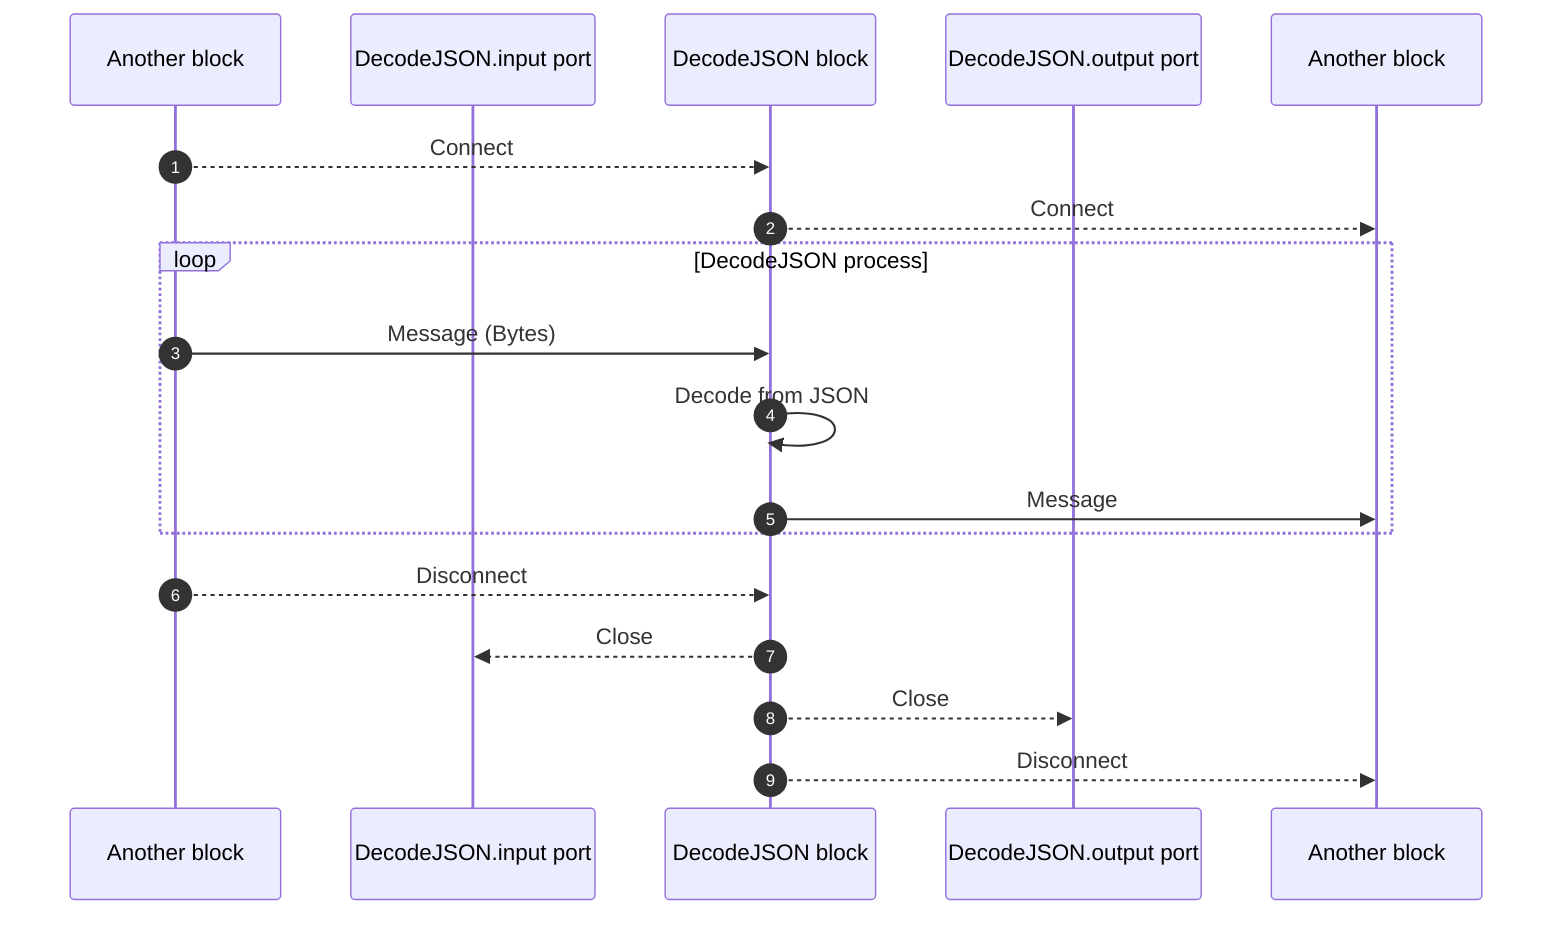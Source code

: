 sequenceDiagram
    autonumber
    participant BlockA as Another block
    participant DecodeJSON.input as DecodeJSON.input port
    participant DecodeJSON as DecodeJSON block
    participant DecodeJSON.output as DecodeJSON.output port
    participant BlockB as Another block

    BlockA-->>DecodeJSON: Connect
    DecodeJSON-->>BlockB: Connect

    loop DecodeJSON process
        BlockA->>DecodeJSON: Message (Bytes)
        DecodeJSON->>DecodeJSON: Decode from JSON
        DecodeJSON->>BlockB: Message
    end

    BlockA-->>DecodeJSON: Disconnect
    DecodeJSON-->>DecodeJSON.input: Close
    DecodeJSON-->>DecodeJSON.output: Close
    DecodeJSON-->>BlockB: Disconnect